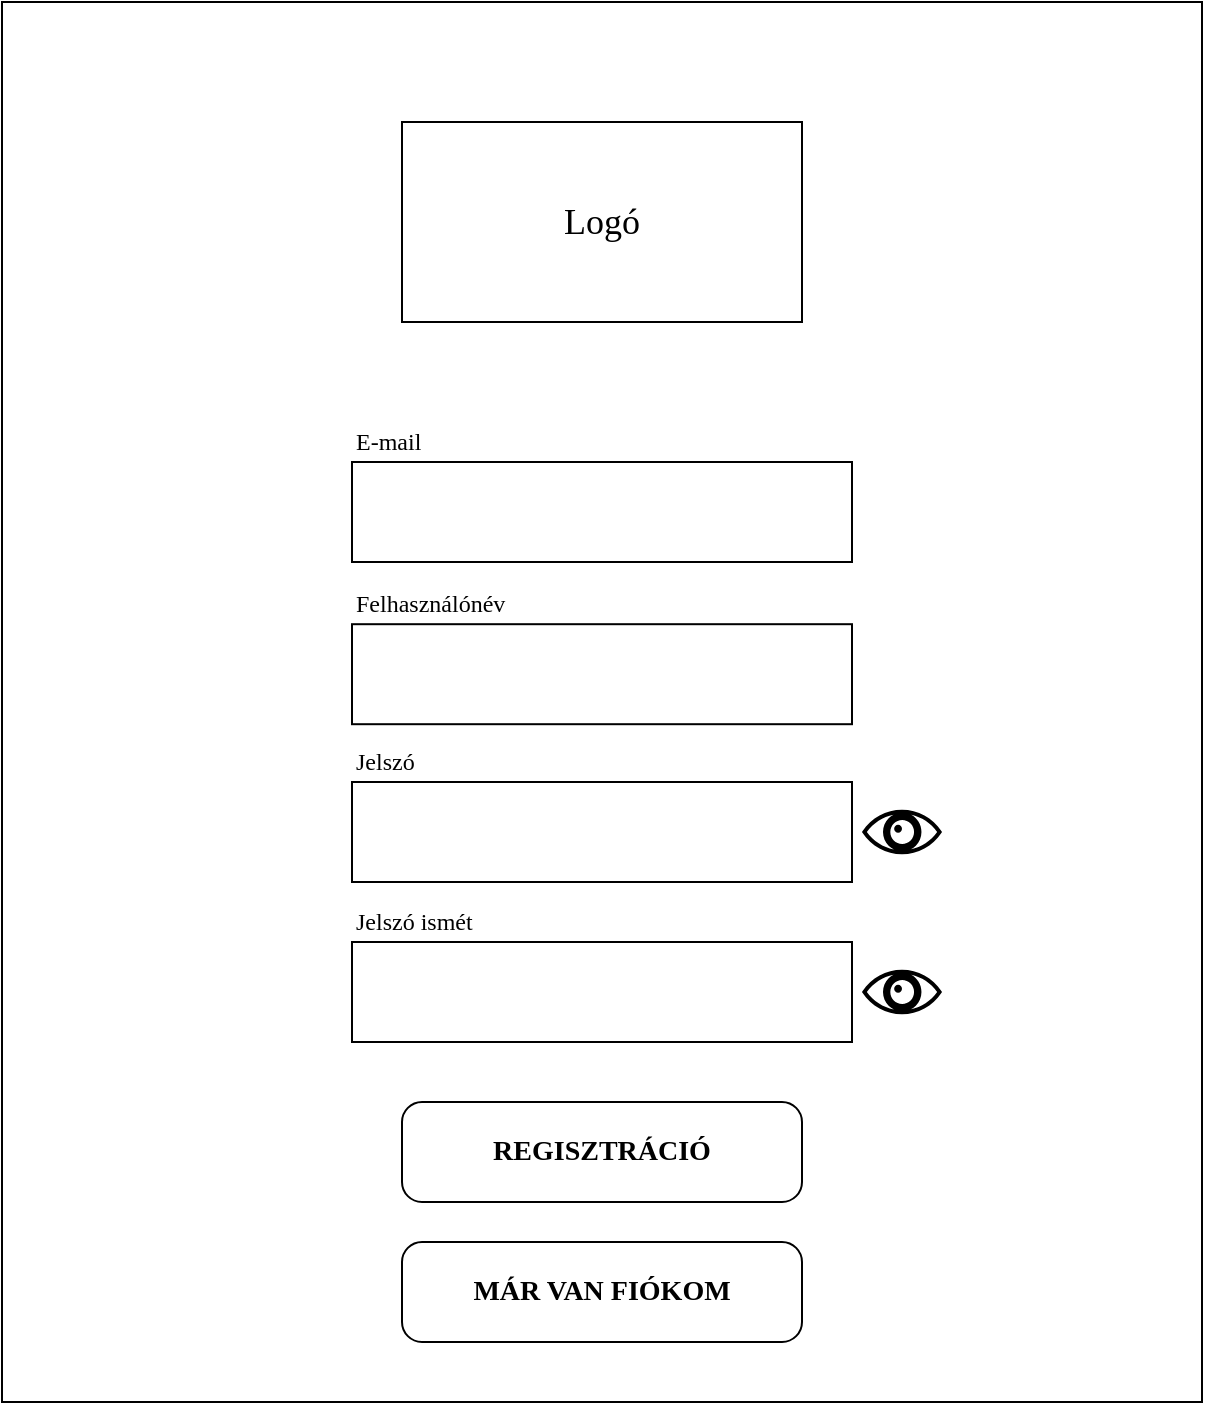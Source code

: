 <mxfile version="21.2.1" type="device">
  <diagram id="piDafpqhtRUU5qUU-vj8" name="Page-1">
    <mxGraphModel dx="1235" dy="751" grid="1" gridSize="10" guides="1" tooltips="1" connect="1" arrows="1" fold="1" page="1" pageScale="1" pageWidth="827" pageHeight="1169" math="0" shadow="0">
      <root>
        <mxCell id="0" />
        <mxCell id="1" parent="0" />
        <mxCell id="JClia46MZZyIFO26MaTg-1" value="" style="whiteSpace=wrap;html=1;fillColor=none;" parent="1" vertex="1">
          <mxGeometry width="600" height="700" as="geometry" />
        </mxCell>
        <mxCell id="JClia46MZZyIFO26MaTg-2" value="&lt;font style=&quot;font-size: 18px;&quot;&gt;Logó&lt;/font&gt;" style="whiteSpace=wrap;html=1;fontSize=18;fontFamily=Comic Sans MS;" parent="1" vertex="1">
          <mxGeometry x="200" y="60" width="200" height="100" as="geometry" />
        </mxCell>
        <mxCell id="JClia46MZZyIFO26MaTg-3" value="" style="rounded=0;whiteSpace=wrap;html=1;fontFamily=Comic Sans MS;" parent="1" vertex="1">
          <mxGeometry x="175" y="230" width="250" height="50" as="geometry" />
        </mxCell>
        <mxCell id="JClia46MZZyIFO26MaTg-4" value="E-mail" style="text;html=1;strokeColor=none;fillColor=none;align=left;verticalAlign=middle;whiteSpace=wrap;rounded=0;fontFamily=Comic Sans MS;" parent="1" vertex="1">
          <mxGeometry x="175" y="210" width="105" height="20" as="geometry" />
        </mxCell>
        <mxCell id="JClia46MZZyIFO26MaTg-5" value="Jelszó ismét" style="text;html=1;strokeColor=none;fillColor=none;align=left;verticalAlign=middle;whiteSpace=wrap;rounded=0;fontFamily=Comic Sans MS;" parent="1" vertex="1">
          <mxGeometry x="175" y="450" width="105" height="20" as="geometry" />
        </mxCell>
        <mxCell id="JClia46MZZyIFO26MaTg-6" value="" style="rounded=0;whiteSpace=wrap;html=1;fontFamily=Comic Sans MS;" parent="1" vertex="1">
          <mxGeometry x="175" y="470" width="250" height="50" as="geometry" />
        </mxCell>
        <mxCell id="JClia46MZZyIFO26MaTg-9" value="" style="shape=mxgraph.signs.healthcare.eye;html=1;pointerEvents=1;fillColor=#000000;strokeColor=none;verticalLabelPosition=bottom;verticalAlign=top;align=center;aspect=fixed;strokeWidth=1;" parent="1" vertex="1">
          <mxGeometry x="430" y="403.9" width="40" height="22.2" as="geometry" />
        </mxCell>
        <mxCell id="JClia46MZZyIFO26MaTg-10" value="REGISZTRÁCIÓ" style="strokeWidth=1;shadow=0;dashed=0;align=center;html=1;shape=mxgraph.mockup.buttons.button;mainText=;buttonStyle=round;fontSize=14;fontStyle=1;fillColor=none;whiteSpace=wrap;fontFamily=Comic Sans MS;" parent="1" vertex="1">
          <mxGeometry x="200" y="550" width="200" height="50" as="geometry" />
        </mxCell>
        <mxCell id="JClia46MZZyIFO26MaTg-11" value="MÁR VAN FIÓKOM" style="strokeWidth=1;shadow=0;dashed=0;align=center;html=1;shape=mxgraph.mockup.buttons.button;mainText=;buttonStyle=round;fontSize=14;fontStyle=1;fillColor=none;whiteSpace=wrap;fontFamily=Comic Sans MS;" parent="1" vertex="1">
          <mxGeometry x="200" y="620" width="200" height="50" as="geometry" />
        </mxCell>
        <mxCell id="7FLfbg2Djoo91Q4nSpe5-1" value="" style="rounded=0;whiteSpace=wrap;html=1;fontFamily=Comic Sans MS;" vertex="1" parent="1">
          <mxGeometry x="175" y="390" width="250" height="50" as="geometry" />
        </mxCell>
        <mxCell id="7FLfbg2Djoo91Q4nSpe5-2" value="" style="rounded=0;whiteSpace=wrap;html=1;fontFamily=Comic Sans MS;" vertex="1" parent="1">
          <mxGeometry x="175" y="311.1" width="250" height="50" as="geometry" />
        </mxCell>
        <mxCell id="7FLfbg2Djoo91Q4nSpe5-3" value="Felhasználónév" style="text;html=1;strokeColor=none;fillColor=none;align=left;verticalAlign=middle;whiteSpace=wrap;rounded=0;fontFamily=Comic Sans MS;" vertex="1" parent="1">
          <mxGeometry x="175" y="291.1" width="105" height="20" as="geometry" />
        </mxCell>
        <mxCell id="7FLfbg2Djoo91Q4nSpe5-4" value="Jelszó" style="text;html=1;strokeColor=none;fillColor=none;align=left;verticalAlign=middle;whiteSpace=wrap;rounded=0;fontFamily=Comic Sans MS;" vertex="1" parent="1">
          <mxGeometry x="175" y="370" width="105" height="20" as="geometry" />
        </mxCell>
        <mxCell id="7FLfbg2Djoo91Q4nSpe5-5" value="" style="shape=mxgraph.signs.healthcare.eye;html=1;pointerEvents=1;fillColor=#000000;strokeColor=none;verticalLabelPosition=bottom;verticalAlign=top;align=center;aspect=fixed;strokeWidth=1;" vertex="1" parent="1">
          <mxGeometry x="430" y="483.9" width="40" height="22.2" as="geometry" />
        </mxCell>
      </root>
    </mxGraphModel>
  </diagram>
</mxfile>
